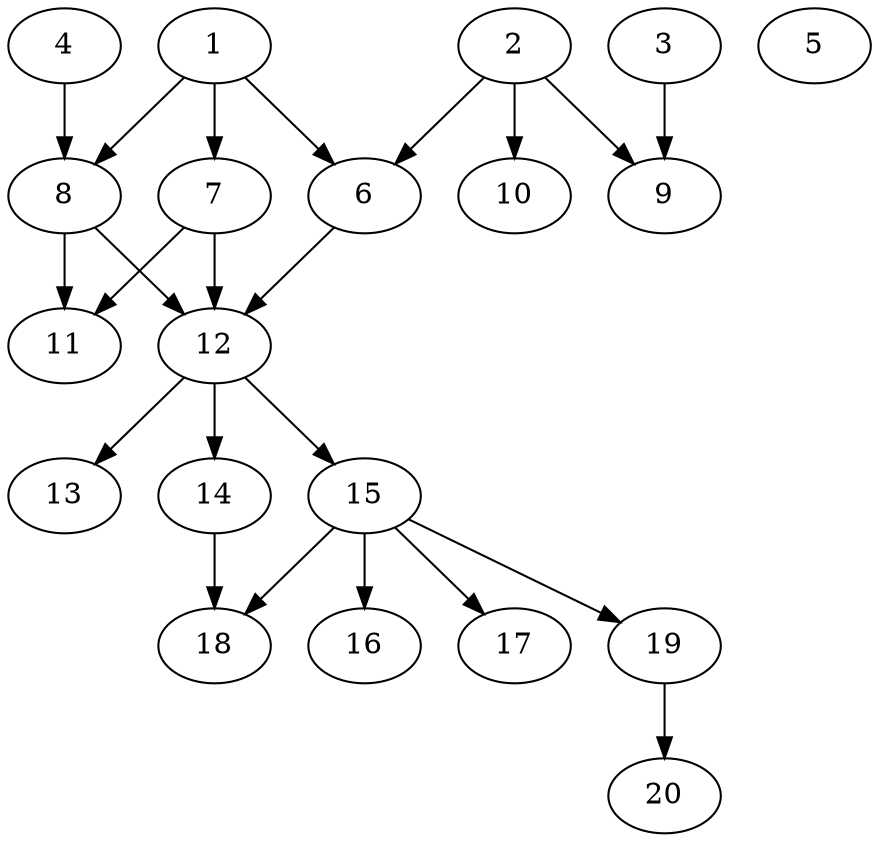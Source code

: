 // DAG automatically generated by daggen at Wed Jul 24 22:10:09 2019
// ./daggen --dot -n 20 --ccr 0.3 --fat 0.5 --regular 0.5 --density 0.5 --mindata 5242880 --maxdata 52428800 
digraph G {
  1 [size="110533973", alpha="0.00", expect_size="33160192"] 
  1 -> 6 [size ="33160192"]
  1 -> 7 [size ="33160192"]
  1 -> 8 [size ="33160192"]
  2 [size="160935253", alpha="0.02", expect_size="48280576"] 
  2 -> 6 [size ="48280576"]
  2 -> 9 [size ="48280576"]
  2 -> 10 [size ="48280576"]
  3 [size="56794453", alpha="0.19", expect_size="17038336"] 
  3 -> 9 [size ="17038336"]
  4 [size="52899840", alpha="0.09", expect_size="15869952"] 
  4 -> 8 [size ="15869952"]
  5 [size="95204693", alpha="0.06", expect_size="28561408"] 
  6 [size="164167680", alpha="0.05", expect_size="49250304"] 
  6 -> 12 [size ="49250304"]
  7 [size="71024640", alpha="0.15", expect_size="21307392"] 
  7 -> 11 [size ="21307392"]
  7 -> 12 [size ="21307392"]
  8 [size="65283413", alpha="0.15", expect_size="19585024"] 
  8 -> 11 [size ="19585024"]
  8 -> 12 [size ="19585024"]
  9 [size="17684480", alpha="0.12", expect_size="5305344"] 
  10 [size="52527787", alpha="0.04", expect_size="15758336"] 
  11 [size="133130240", alpha="0.03", expect_size="39939072"] 
  12 [size="135420587", alpha="0.08", expect_size="40626176"] 
  12 -> 13 [size ="40626176"]
  12 -> 14 [size ="40626176"]
  12 -> 15 [size ="40626176"]
  13 [size="153152853", alpha="0.09", expect_size="45945856"] 
  14 [size="141636267", alpha="0.09", expect_size="42490880"] 
  14 -> 18 [size ="42490880"]
  15 [size="56227840", alpha="0.04", expect_size="16868352"] 
  15 -> 16 [size ="16868352"]
  15 -> 17 [size ="16868352"]
  15 -> 18 [size ="16868352"]
  15 -> 19 [size ="16868352"]
  16 [size="105069227", alpha="0.02", expect_size="31520768"] 
  17 [size="144636587", alpha="0.08", expect_size="43390976"] 
  18 [size="103424000", alpha="0.12", expect_size="31027200"] 
  19 [size="67519147", alpha="0.14", expect_size="20255744"] 
  19 -> 20 [size ="20255744"]
  20 [size="158378667", alpha="0.02", expect_size="47513600"] 
}
